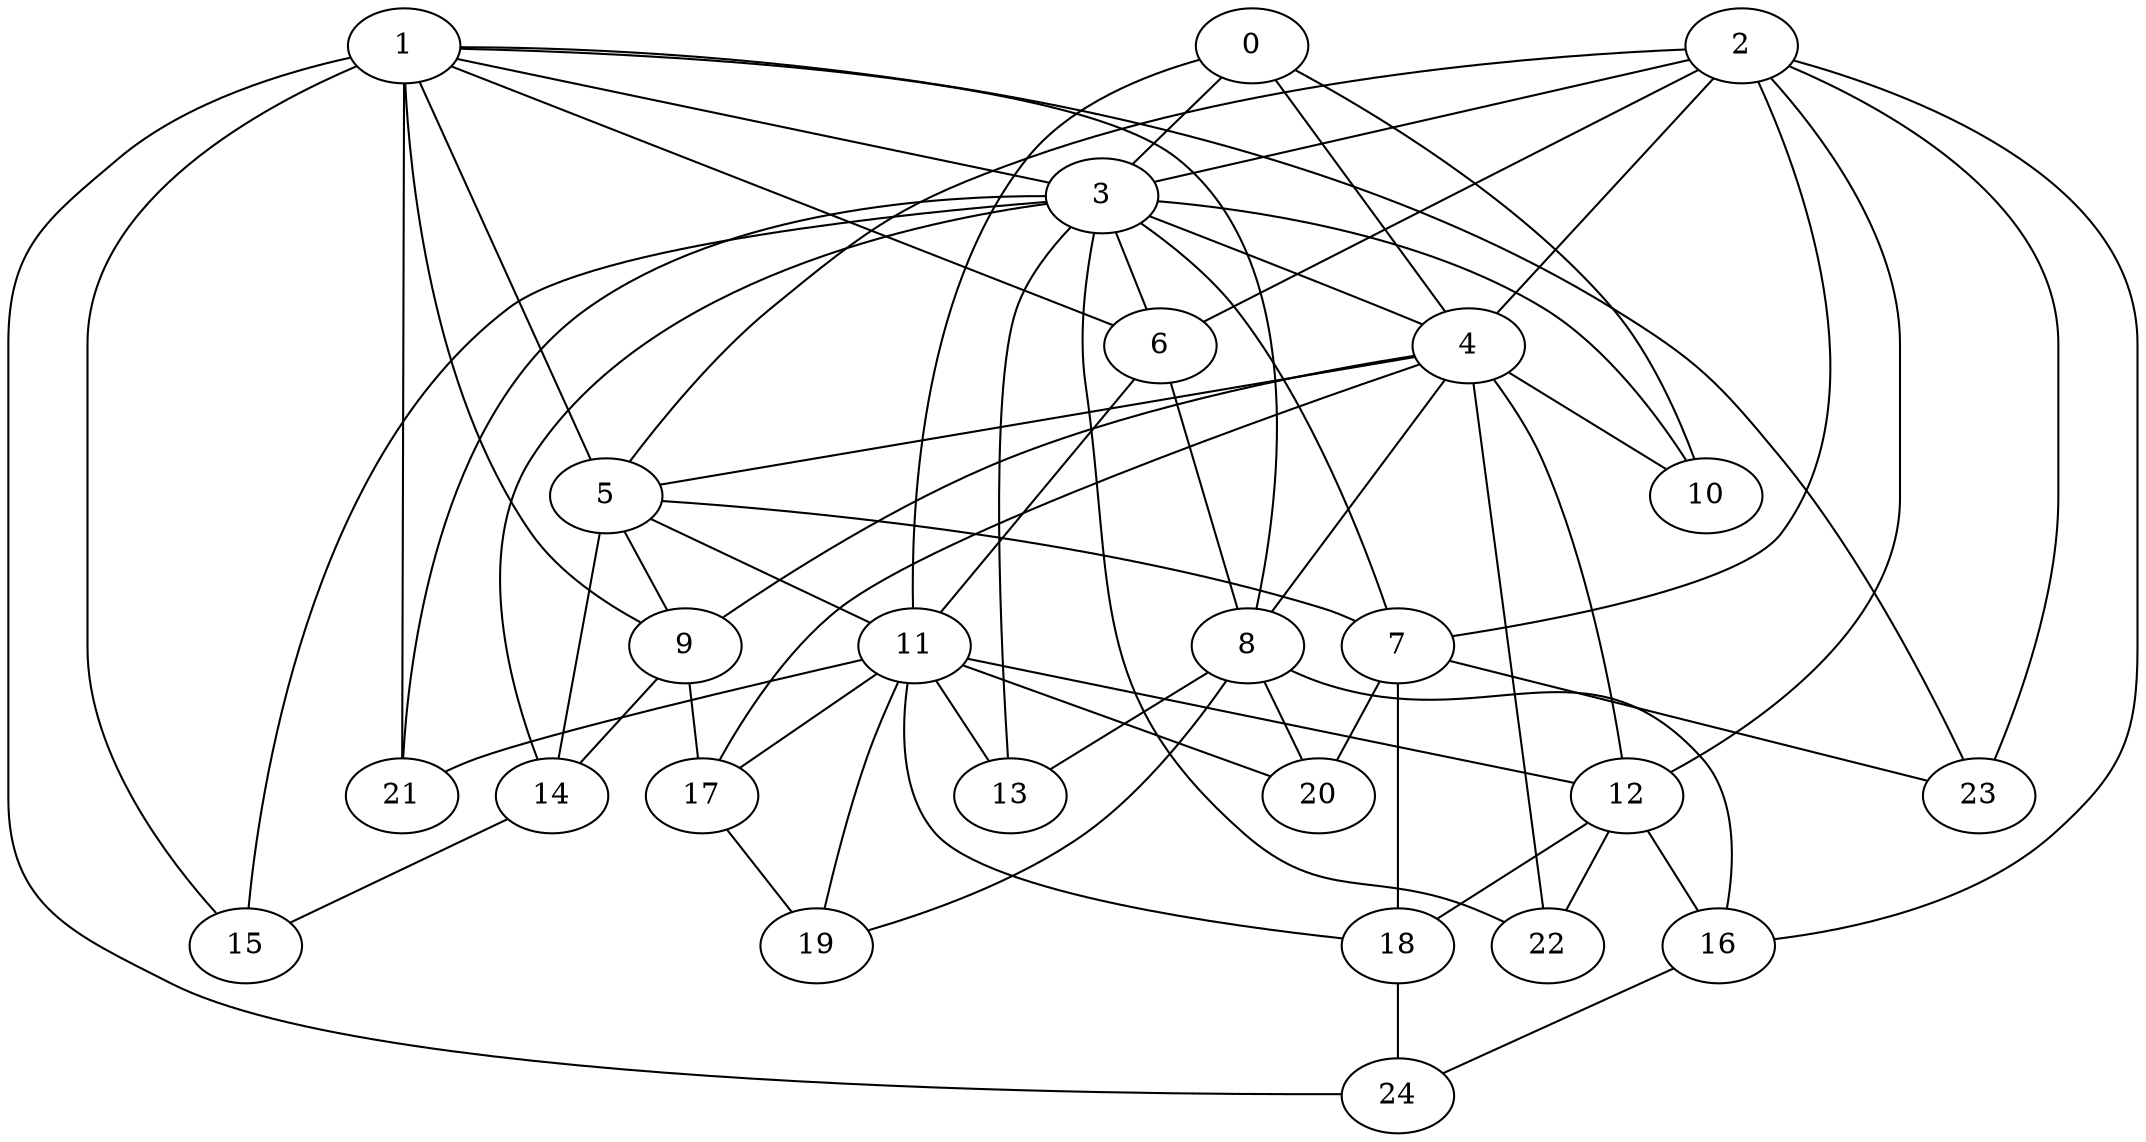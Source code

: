 strict graph "barabasi_albert_graph(25,3)" {
0;
1;
2;
3;
4;
5;
6;
7;
8;
9;
10;
11;
12;
13;
14;
15;
16;
17;
18;
19;
20;
21;
22;
23;
24;
0 -- 11  [is_available=True, prob="0.0692007778182"];
0 -- 10  [is_available=True, prob="0.28327438826"];
0 -- 3  [is_available=True, prob="0.819707073682"];
0 -- 4  [is_available=True, prob="0.375965717164"];
1 -- 3  [is_available=True, prob="0.382065894303"];
1 -- 5  [is_available=True, prob="0.25048634998"];
1 -- 6  [is_available=True, prob="1.0"];
1 -- 8  [is_available=True, prob="1.0"];
1 -- 9  [is_available=True, prob="1.0"];
1 -- 15  [is_available=True, prob="0.577938746463"];
1 -- 21  [is_available=True, prob="0.433174269441"];
1 -- 23  [is_available=True, prob="0.329278414285"];
1 -- 24  [is_available=True, prob="0.236370635681"];
2 -- 3  [is_available=True, prob="0.275689495957"];
2 -- 4  [is_available=True, prob="0.318394656497"];
2 -- 5  [is_available=True, prob="0.675314985842"];
2 -- 6  [is_available=True, prob="0.742818622216"];
2 -- 7  [is_available=True, prob="0.0494243195275"];
2 -- 12  [is_available=True, prob="0.848007182742"];
2 -- 16  [is_available=True, prob="1.0"];
2 -- 23  [is_available=True, prob="0.396781572154"];
3 -- 4  [is_available=True, prob="0.523531450315"];
3 -- 6  [is_available=True, prob="0.114958354271"];
3 -- 7  [is_available=True, prob="0.553085281249"];
3 -- 10  [is_available=True, prob="0.457765873046"];
3 -- 13  [is_available=True, prob="0.318925210491"];
3 -- 14  [is_available=True, prob="0.403147327696"];
3 -- 15  [is_available=True, prob="0.931553886575"];
3 -- 21  [is_available=True, prob="0.955850092132"];
3 -- 22  [is_available=True, prob="0.225916786969"];
4 -- 5  [is_available=True, prob="0.259778348724"];
4 -- 8  [is_available=True, prob="1.0"];
4 -- 9  [is_available=True, prob="0.340046096816"];
4 -- 10  [is_available=True, prob="1.0"];
4 -- 12  [is_available=True, prob="0.888782581778"];
4 -- 17  [is_available=True, prob="1.0"];
4 -- 22  [is_available=True, prob="0.834564091432"];
5 -- 7  [is_available=True, prob="0.430527525654"];
5 -- 9  [is_available=True, prob="0.0727295781136"];
5 -- 11  [is_available=True, prob="1.0"];
5 -- 14  [is_available=True, prob="0.662142355697"];
6 -- 8  [is_available=True, prob="0.0522854997806"];
6 -- 11  [is_available=True, prob="0.710587057639"];
7 -- 18  [is_available=True, prob="0.88189905582"];
7 -- 20  [is_available=True, prob="0.885077490771"];
7 -- 23  [is_available=True, prob="1.0"];
8 -- 13  [is_available=True, prob="0.267177944123"];
8 -- 16  [is_available=True, prob="0.730539850385"];
8 -- 19  [is_available=True, prob="1.0"];
8 -- 20  [is_available=True, prob="0.0750958650866"];
9 -- 14  [is_available=True, prob="0.942548270479"];
9 -- 17  [is_available=True, prob="0.916457767048"];
11 -- 12  [is_available=True, prob="0.577471280664"];
11 -- 13  [is_available=True, prob="0.654367697626"];
11 -- 17  [is_available=True, prob="0.178644104398"];
11 -- 18  [is_available=True, prob="0.370216307302"];
11 -- 19  [is_available=True, prob="1.0"];
11 -- 20  [is_available=True, prob="0.0539224663634"];
11 -- 21  [is_available=True, prob="0.52880422577"];
12 -- 16  [is_available=True, prob="1.0"];
12 -- 18  [is_available=True, prob="0.38384280237"];
12 -- 22  [is_available=True, prob="0.912433362828"];
14 -- 15  [is_available=True, prob="1.0"];
16 -- 24  [is_available=True, prob="0.743185596743"];
17 -- 19  [is_available=True, prob="0.523471700867"];
18 -- 24  [is_available=True, prob="0.0217222111716"];
}
